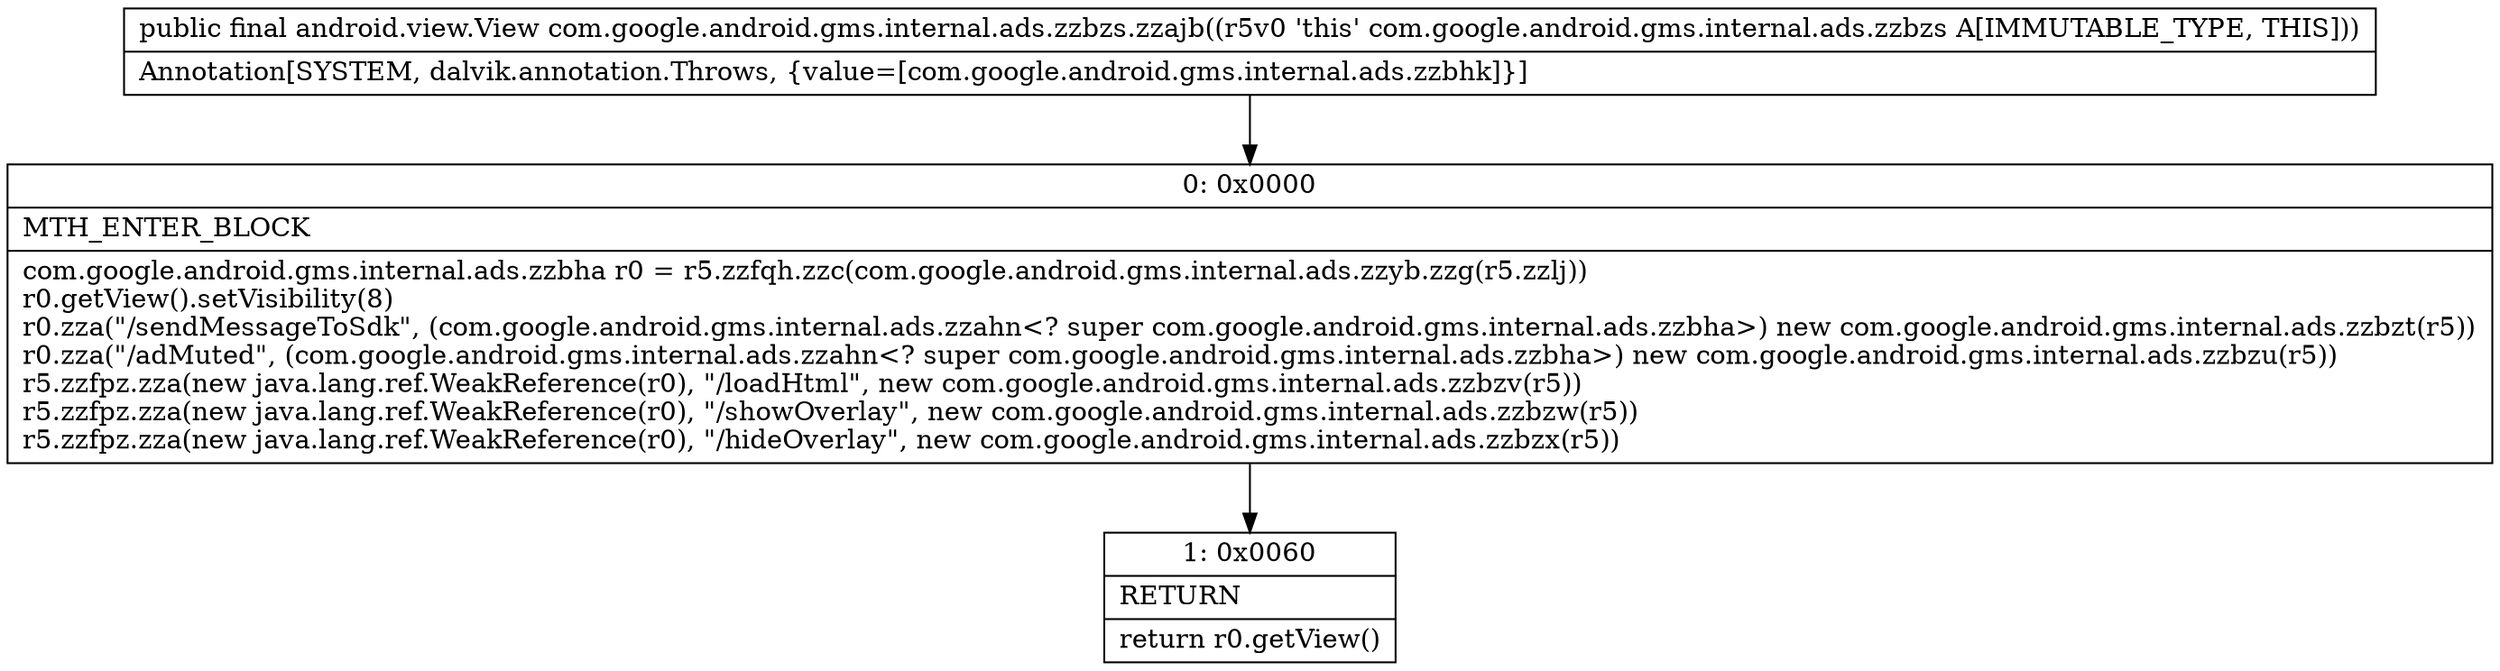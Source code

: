 digraph "CFG forcom.google.android.gms.internal.ads.zzbzs.zzajb()Landroid\/view\/View;" {
Node_0 [shape=record,label="{0\:\ 0x0000|MTH_ENTER_BLOCK\l|com.google.android.gms.internal.ads.zzbha r0 = r5.zzfqh.zzc(com.google.android.gms.internal.ads.zzyb.zzg(r5.zzlj))\lr0.getView().setVisibility(8)\lr0.zza(\"\/sendMessageToSdk\", (com.google.android.gms.internal.ads.zzahn\<? super com.google.android.gms.internal.ads.zzbha\>) new com.google.android.gms.internal.ads.zzbzt(r5))\lr0.zza(\"\/adMuted\", (com.google.android.gms.internal.ads.zzahn\<? super com.google.android.gms.internal.ads.zzbha\>) new com.google.android.gms.internal.ads.zzbzu(r5))\lr5.zzfpz.zza(new java.lang.ref.WeakReference(r0), \"\/loadHtml\", new com.google.android.gms.internal.ads.zzbzv(r5))\lr5.zzfpz.zza(new java.lang.ref.WeakReference(r0), \"\/showOverlay\", new com.google.android.gms.internal.ads.zzbzw(r5))\lr5.zzfpz.zza(new java.lang.ref.WeakReference(r0), \"\/hideOverlay\", new com.google.android.gms.internal.ads.zzbzx(r5))\l}"];
Node_1 [shape=record,label="{1\:\ 0x0060|RETURN\l|return r0.getView()\l}"];
MethodNode[shape=record,label="{public final android.view.View com.google.android.gms.internal.ads.zzbzs.zzajb((r5v0 'this' com.google.android.gms.internal.ads.zzbzs A[IMMUTABLE_TYPE, THIS]))  | Annotation[SYSTEM, dalvik.annotation.Throws, \{value=[com.google.android.gms.internal.ads.zzbhk]\}]\l}"];
MethodNode -> Node_0;
Node_0 -> Node_1;
}


